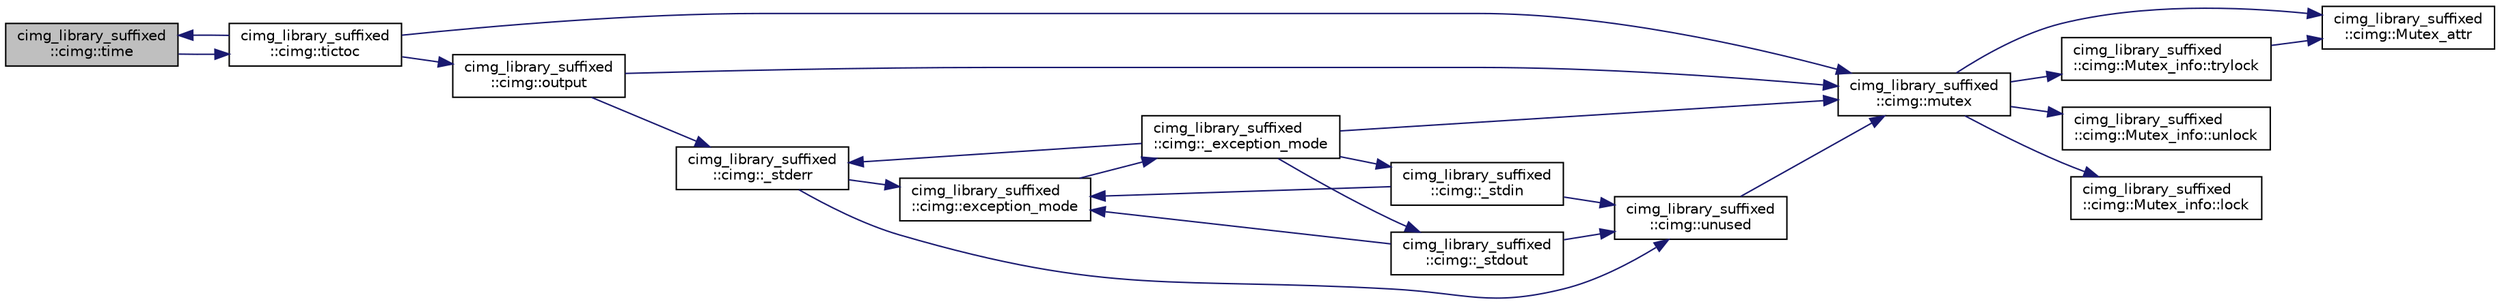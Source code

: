 digraph "cimg_library_suffixed::cimg::time"
{
  edge [fontname="Helvetica",fontsize="10",labelfontname="Helvetica",labelfontsize="10"];
  node [fontname="Helvetica",fontsize="10",shape=record];
  rankdir="LR";
  Node4316 [label="cimg_library_suffixed\l::cimg::time",height=0.2,width=0.4,color="black", fillcolor="grey75", style="filled", fontcolor="black"];
  Node4316 -> Node4317 [color="midnightblue",fontsize="10",style="solid",fontname="Helvetica"];
  Node4317 [label="cimg_library_suffixed\l::cimg::tictoc",height=0.2,width=0.4,color="black", fillcolor="white", style="filled",URL="$namespacecimg__library__suffixed_1_1cimg.html#ab47e3a7718b582df77725470f3824eb4"];
  Node4317 -> Node4318 [color="midnightblue",fontsize="10",style="solid",fontname="Helvetica"];
  Node4318 [label="cimg_library_suffixed\l::cimg::mutex",height=0.2,width=0.4,color="black", fillcolor="white", style="filled",URL="$namespacecimg__library__suffixed_1_1cimg.html#a9e739e4b4ac058abfba069466617b914"];
  Node4318 -> Node4319 [color="midnightblue",fontsize="10",style="solid",fontname="Helvetica"];
  Node4319 [label="cimg_library_suffixed\l::cimg::Mutex_attr",height=0.2,width=0.4,color="black", fillcolor="white", style="filled",URL="$namespacecimg__library__suffixed_1_1cimg.html#aa0e1bc96ae6e235dc5b67b8b0a466166"];
  Node4318 -> Node4320 [color="midnightblue",fontsize="10",style="solid",fontname="Helvetica"];
  Node4320 [label="cimg_library_suffixed\l::cimg::Mutex_info::unlock",height=0.2,width=0.4,color="black", fillcolor="white", style="filled",URL="$structcimg__library__suffixed_1_1cimg_1_1_mutex__info.html#afac3fa5f107ad4795fb867050f616555"];
  Node4318 -> Node4321 [color="midnightblue",fontsize="10",style="solid",fontname="Helvetica"];
  Node4321 [label="cimg_library_suffixed\l::cimg::Mutex_info::lock",height=0.2,width=0.4,color="black", fillcolor="white", style="filled",URL="$structcimg__library__suffixed_1_1cimg_1_1_mutex__info.html#a6cc8e26847a1aa649febed03d70182e7"];
  Node4318 -> Node4322 [color="midnightblue",fontsize="10",style="solid",fontname="Helvetica"];
  Node4322 [label="cimg_library_suffixed\l::cimg::Mutex_info::trylock",height=0.2,width=0.4,color="black", fillcolor="white", style="filled",URL="$structcimg__library__suffixed_1_1cimg_1_1_mutex__info.html#a9bf4ed1e1dfe6f28fa6250cd04f3c900"];
  Node4322 -> Node4319 [color="midnightblue",fontsize="10",style="solid",fontname="Helvetica"];
  Node4317 -> Node4316 [color="midnightblue",fontsize="10",style="solid",fontname="Helvetica"];
  Node4317 -> Node4323 [color="midnightblue",fontsize="10",style="solid",fontname="Helvetica"];
  Node4323 [label="cimg_library_suffixed\l::cimg::output",height=0.2,width=0.4,color="black", fillcolor="white", style="filled",URL="$namespacecimg__library__suffixed_1_1cimg.html#ada686776cc71803df391eea79cd1b3e5",tooltip="Get/set default output stream for the  library messages. "];
  Node4323 -> Node4318 [color="midnightblue",fontsize="10",style="solid",fontname="Helvetica"];
  Node4323 -> Node4324 [color="midnightblue",fontsize="10",style="solid",fontname="Helvetica"];
  Node4324 [label="cimg_library_suffixed\l::cimg::_stderr",height=0.2,width=0.4,color="black", fillcolor="white", style="filled",URL="$namespacecimg__library__suffixed_1_1cimg.html#aab8db7528c32a8fd3a3dc471e662782e"];
  Node4324 -> Node4325 [color="midnightblue",fontsize="10",style="solid",fontname="Helvetica"];
  Node4325 [label="cimg_library_suffixed\l::cimg::unused",height=0.2,width=0.4,color="black", fillcolor="white", style="filled",URL="$namespacecimg__library__suffixed_1_1cimg.html#a79aef0cbcf66ceb71c2b74cb66b4deb2",tooltip="Avoid warning messages due to unused parameters. Do nothing actually. "];
  Node4325 -> Node4318 [color="midnightblue",fontsize="10",style="solid",fontname="Helvetica"];
  Node4324 -> Node4326 [color="midnightblue",fontsize="10",style="solid",fontname="Helvetica"];
  Node4326 [label="cimg_library_suffixed\l::cimg::exception_mode",height=0.2,width=0.4,color="black", fillcolor="white", style="filled",URL="$namespacecimg__library__suffixed_1_1cimg.html#aeafab144366eddd11360f32f468fa4af",tooltip="Set current  exception mode. "];
  Node4326 -> Node4327 [color="midnightblue",fontsize="10",style="solid",fontname="Helvetica"];
  Node4327 [label="cimg_library_suffixed\l::cimg::_exception_mode",height=0.2,width=0.4,color="black", fillcolor="white", style="filled",URL="$namespacecimg__library__suffixed_1_1cimg.html#a6c578f866de2be9be7e385d693c758c8"];
  Node4327 -> Node4318 [color="midnightblue",fontsize="10",style="solid",fontname="Helvetica"];
  Node4327 -> Node4328 [color="midnightblue",fontsize="10",style="solid",fontname="Helvetica"];
  Node4328 [label="cimg_library_suffixed\l::cimg::_stdin",height=0.2,width=0.4,color="black", fillcolor="white", style="filled",URL="$namespacecimg__library__suffixed_1_1cimg.html#a01a3b743897290604513ea6d847c9886"];
  Node4328 -> Node4325 [color="midnightblue",fontsize="10",style="solid",fontname="Helvetica"];
  Node4328 -> Node4326 [color="midnightblue",fontsize="10",style="solid",fontname="Helvetica"];
  Node4327 -> Node4329 [color="midnightblue",fontsize="10",style="solid",fontname="Helvetica"];
  Node4329 [label="cimg_library_suffixed\l::cimg::_stdout",height=0.2,width=0.4,color="black", fillcolor="white", style="filled",URL="$namespacecimg__library__suffixed_1_1cimg.html#a493220746e5df3466568bd7862825008"];
  Node4329 -> Node4325 [color="midnightblue",fontsize="10",style="solid",fontname="Helvetica"];
  Node4329 -> Node4326 [color="midnightblue",fontsize="10",style="solid",fontname="Helvetica"];
  Node4327 -> Node4324 [color="midnightblue",fontsize="10",style="solid",fontname="Helvetica"];
}
